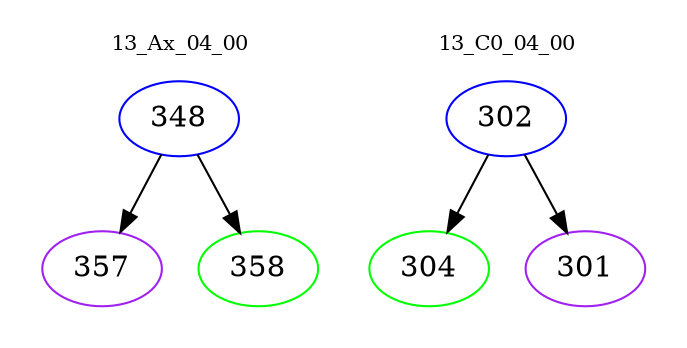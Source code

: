 digraph{
subgraph cluster_0 {
color = white
label = "13_Ax_04_00";
fontsize=10;
T0_348 [label="348", color="blue"]
T0_348 -> T0_357 [color="black"]
T0_357 [label="357", color="purple"]
T0_348 -> T0_358 [color="black"]
T0_358 [label="358", color="green"]
}
subgraph cluster_1 {
color = white
label = "13_C0_04_00";
fontsize=10;
T1_302 [label="302", color="blue"]
T1_302 -> T1_304 [color="black"]
T1_304 [label="304", color="green"]
T1_302 -> T1_301 [color="black"]
T1_301 [label="301", color="purple"]
}
}

